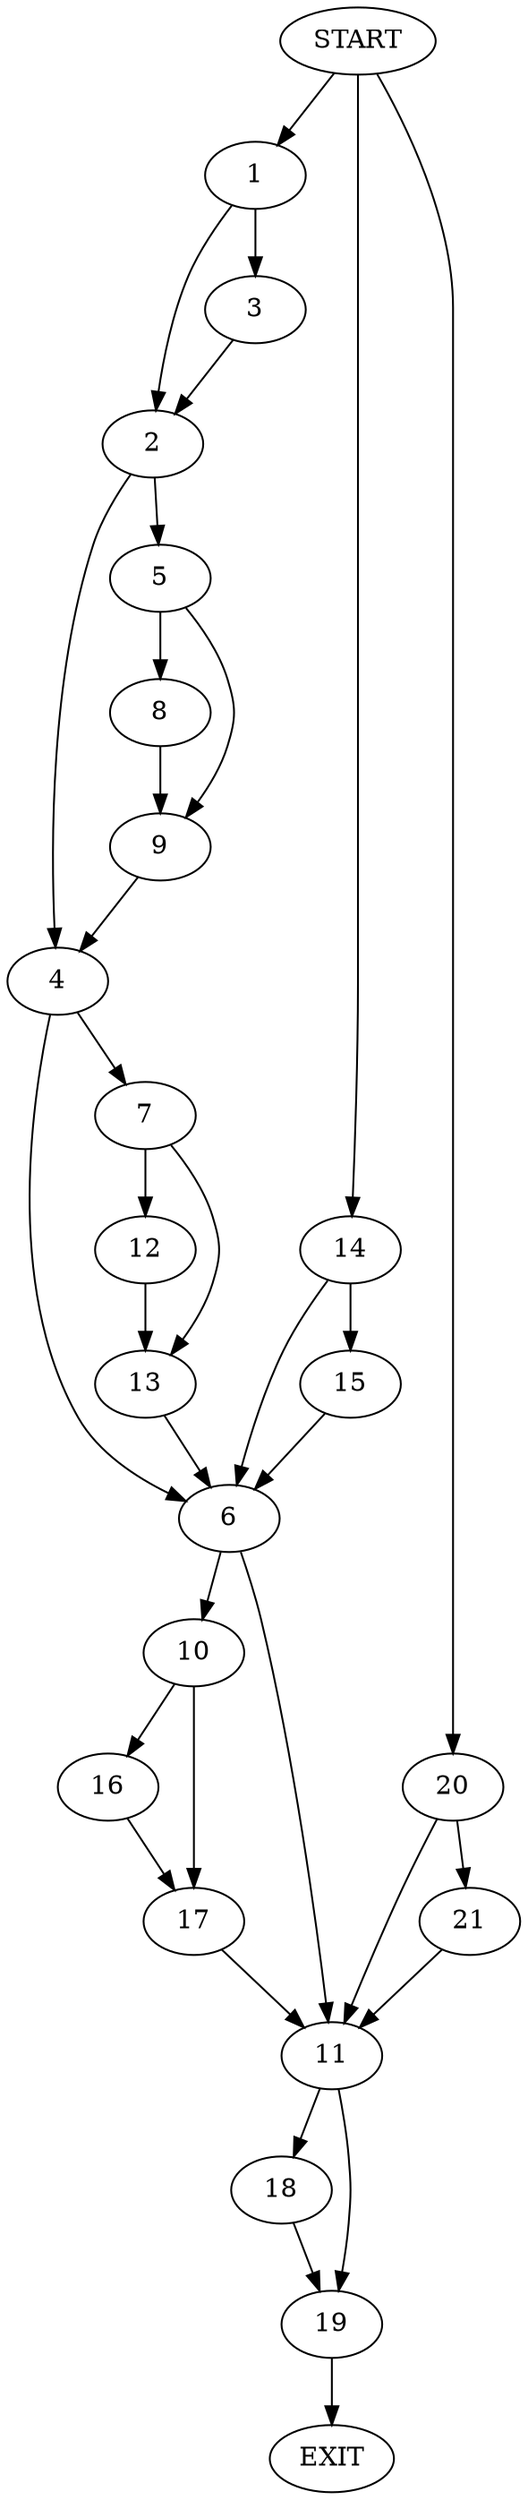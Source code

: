 digraph {
0 [label="START"]
22 [label="EXIT"]
0 -> 1
1 -> 2
1 -> 3
3 -> 2
2 -> 4
2 -> 5
4 -> 6
4 -> 7
5 -> 8
5 -> 9
8 -> 9
9 -> 4
6 -> 10
6 -> 11
7 -> 12
7 -> 13
13 -> 6
12 -> 13
0 -> 14
14 -> 15
14 -> 6
15 -> 6
10 -> 16
10 -> 17
11 -> 18
11 -> 19
16 -> 17
17 -> 11
0 -> 20
20 -> 21
20 -> 11
21 -> 11
18 -> 19
19 -> 22
}
